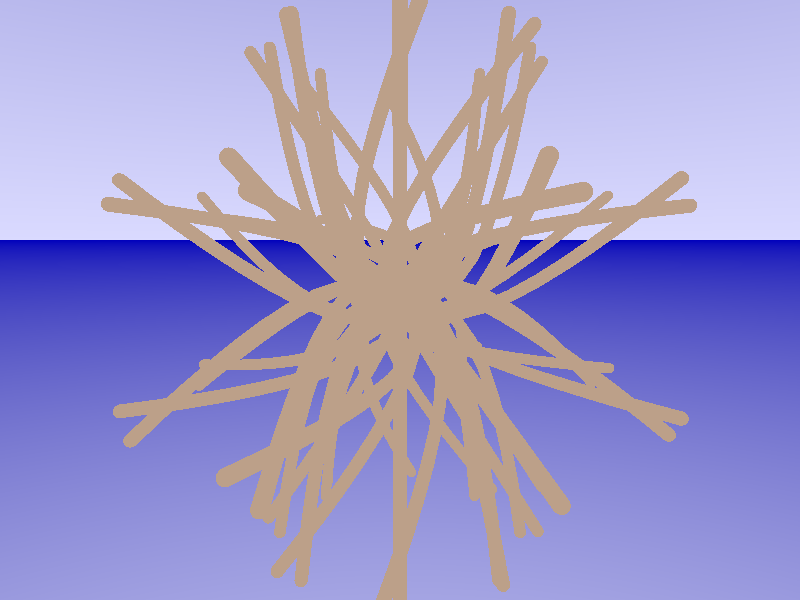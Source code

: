 // ==== Standard POV-Ray Includes ====
#include "colors.inc"	  // Standard Color definitions
#include "textures.inc"	  // Standard Texture definitions
#include "functions.inc"  // internal functions usable in user defined functions

// set a color of the background (sky)
// Create an infinite sphere around scene and allow any pigment on it
sky_sphere {
  pigment {
    gradient y
    color_map { [0.0 color rgb <0.7,0.7,1.0>] [1.0 color blue 0.5] }
  }
}

                    
// perspective (default) camera
camera {
  location  <0.0, 2.0, -20.0>
  look_at   <0.0, 0.0,  0.0>
  right     x*image_width/image_height
}                 

// create a regular point light source
light_source {
  0*x                  // light's position (translated below)
  color rgb <1,1,1>    // light's color
  translate <-10, 10, -20>
}

light_source {
  0*x                  // light's position (translated below)
  color rgb <1,1,1>    // light's color
  translate <20, 30, 0>
}

      
#declare arm =
union
{
#declare joint = <0,0,0>;
#declare step = 0;
#while (step < 10)
	#declare delta = vnormalize(<1,1,step>);
  	cylinder {
    	joint,  
	    joint + delta,
	    0.2
	}      
	sphere
	{
		joint + delta,
		0.2		
	}
	#declare joint = joint + delta;
	#declare step = step + 1;   // increment our counter
#end       
}
 
      
union
{                    
	#declare xrot = 0;
	#while (xrot < 360)
		#declare xrot = xrot + 45;
		#declare yrot = 0;
		#while (yrot < 360)
		 	object { arm rotate<xrot, yrot,0> }
			#declare yrot = yrot + 45;		
		#end
	#end
	sphere { <0,0,0> 1	
}

texture { Gold_Nugget }	

}                       

